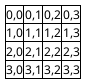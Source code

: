 {
  "sha1": "if4nog7e8oz4qozx4xi43p81qeyip8",
  "insertion": {
    "when": "2024-11-23T15:35:39.081Z",
    "url": "https://forum.plantuml.net/19039/how-to-insert-newline-into-the-diagram-using-preprocessor",
    "user": "The-Lum"
  }
}
@startuml
!function $myfunc()
  !$n = 4
  !$row = 0
  !$res = ""
  !while $row < $n
    !$column = 0
    !while $column < $n
      !$res = $res + "| "+ $row + "," + $column
      !$column = $column + 1
    !endwhile
    !$res = $res + %newline()
    !$row = $row + 1
  !endwhile
  !return $res
!end function

salt
{#
$myfunc()
}
@enduml
